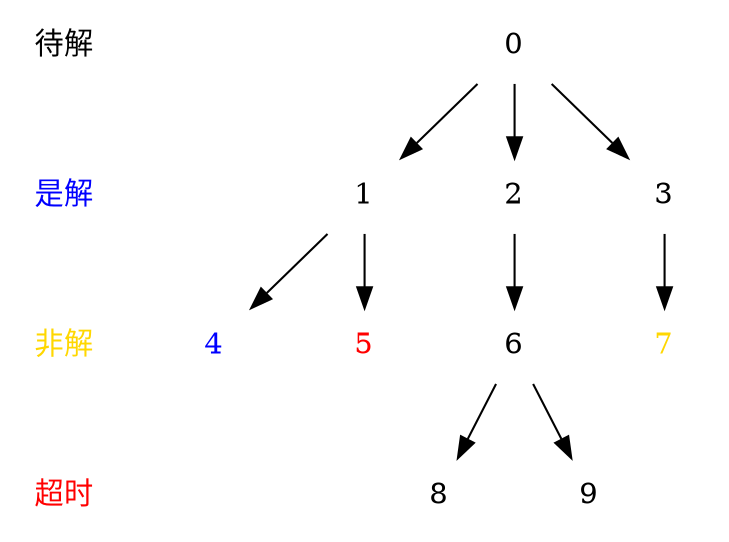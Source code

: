 digraph{
    node[shape=none]
    // 图注
    {
        超时[fontcolor=red]
        是解[fontcolor=blue]
        非解[fontcolor=gold]
        待解[fontcolor=black]
        待解->是解->非解->超时 [style=invis]
    }

    // 解的生成关系
    0->{1,2,3}
    1->{4,5}
    2->6
    3->7
    6->{8,9}

    // 解的类型
    4[fontcolor=blue]
    5[fontcolor=red]
    7[fontcolor=gold]
}